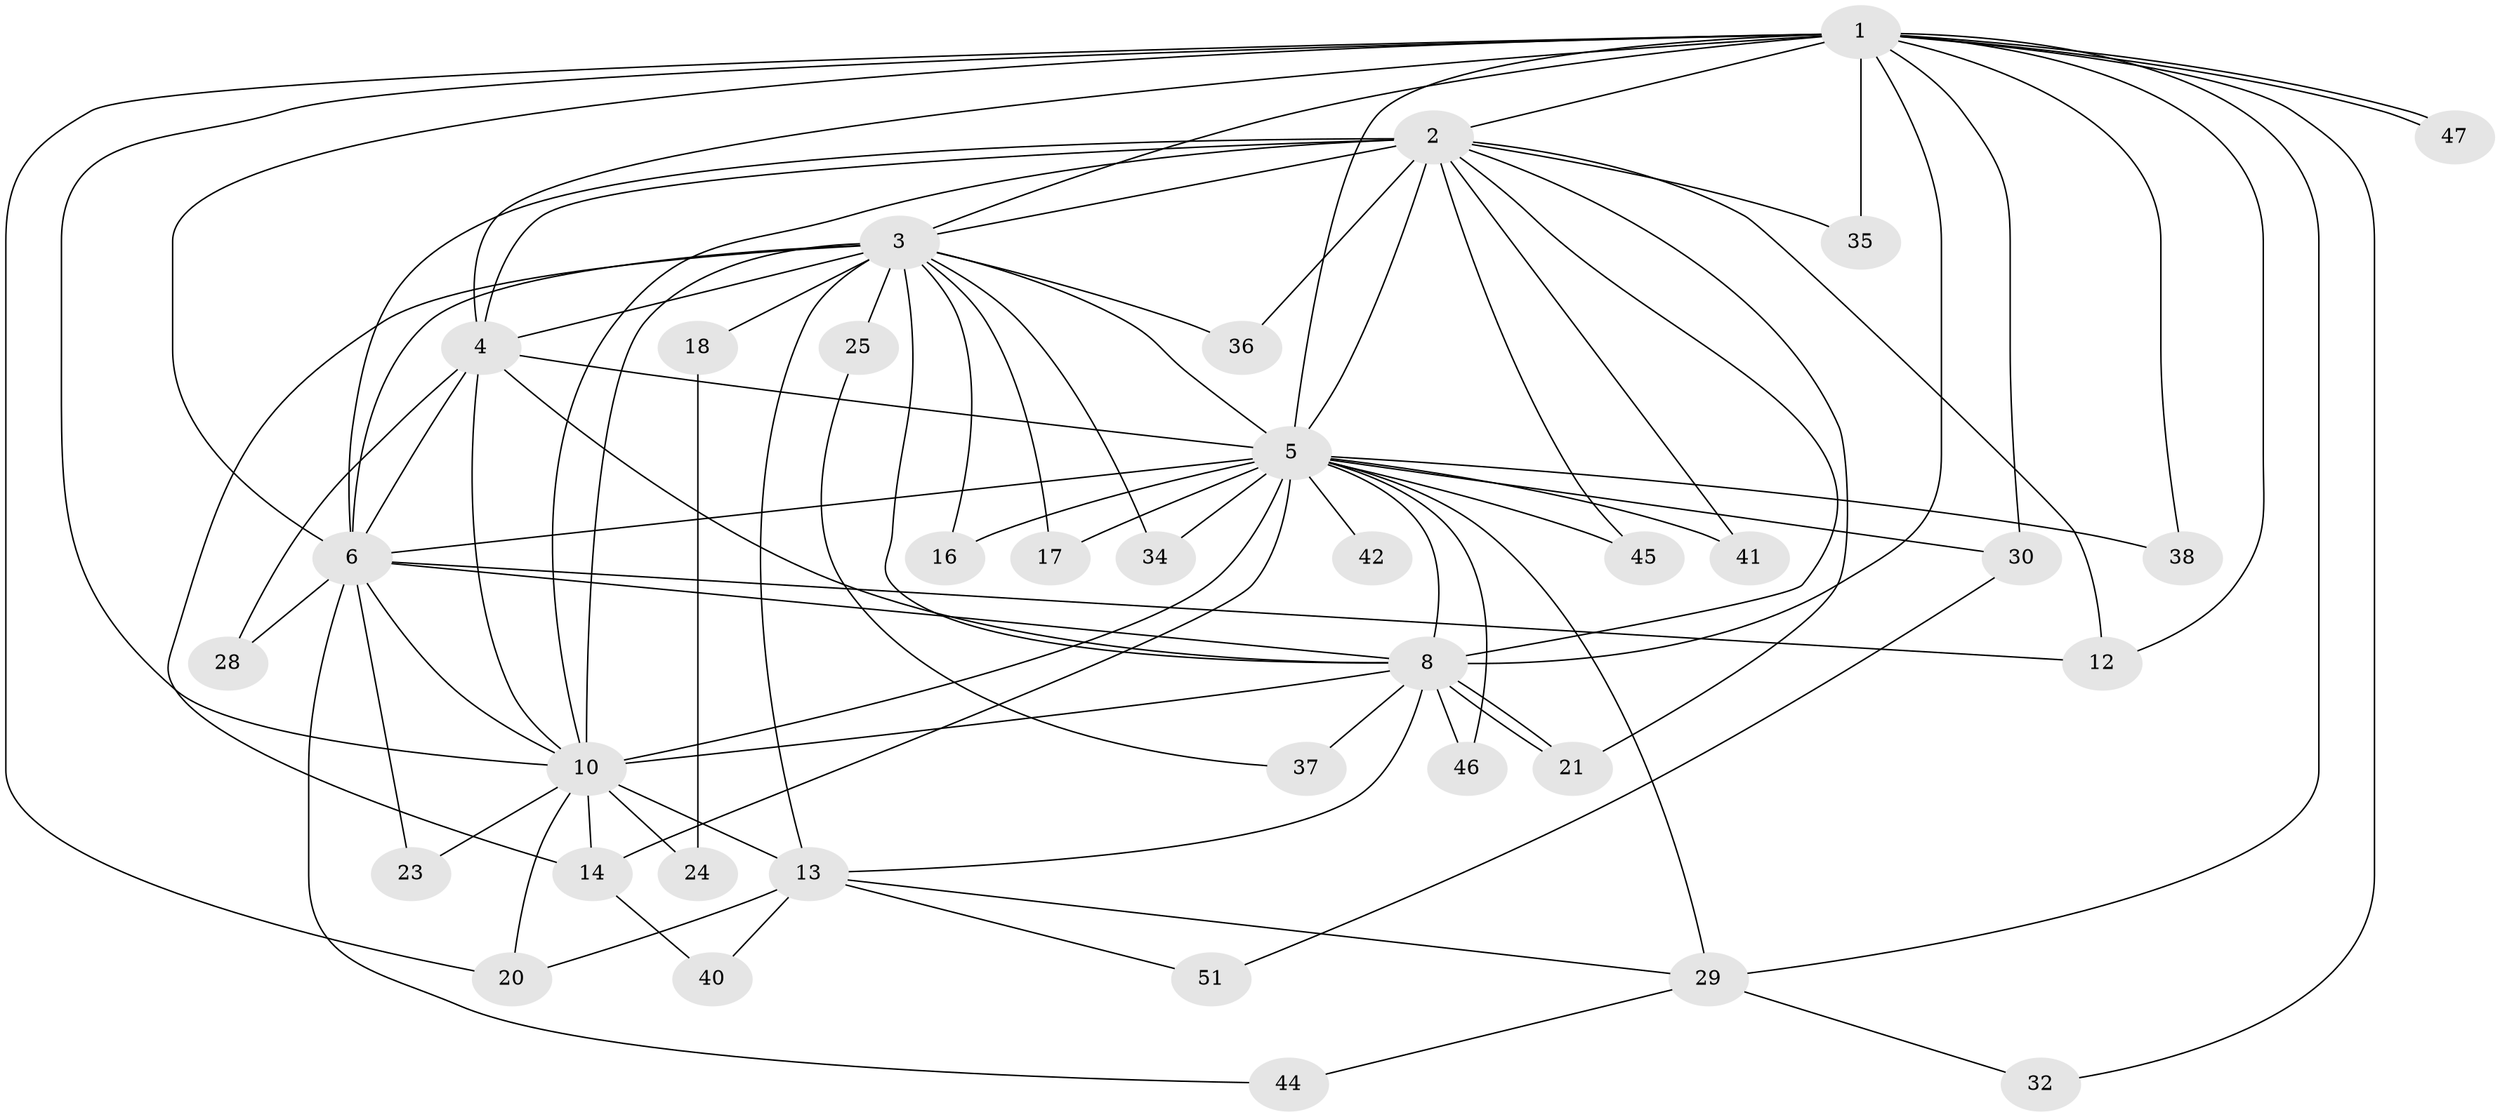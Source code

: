 // original degree distribution, {21: 0.0196078431372549, 17: 0.0392156862745098, 13: 0.0392156862745098, 11: 0.0196078431372549, 14: 0.0392156862745098, 16: 0.0392156862745098, 2: 0.5882352941176471, 3: 0.13725490196078433, 7: 0.0196078431372549, 4: 0.0196078431372549, 5: 0.0392156862745098}
// Generated by graph-tools (version 1.1) at 2025/41/03/06/25 10:41:35]
// undirected, 36 vertices, 87 edges
graph export_dot {
graph [start="1"]
  node [color=gray90,style=filled];
  1 [super="+31"];
  2 [super="+11"];
  3 [super="+9"];
  4 [super="+49"];
  5 [super="+7"];
  6 [super="+19"];
  8 [super="+48"];
  10 [super="+22"];
  12 [super="+26"];
  13 [super="+15"];
  14 [super="+43"];
  16;
  17;
  18 [super="+27"];
  20 [super="+39"];
  21 [super="+50"];
  23;
  24;
  25;
  28;
  29 [super="+33"];
  30;
  32;
  34;
  35;
  36;
  37;
  38;
  40;
  41;
  42;
  44;
  45;
  46;
  47;
  51;
  1 -- 2 [weight=2];
  1 -- 3 [weight=2];
  1 -- 4;
  1 -- 5 [weight=2];
  1 -- 6;
  1 -- 8 [weight=3];
  1 -- 10;
  1 -- 12;
  1 -- 20;
  1 -- 29;
  1 -- 30;
  1 -- 32;
  1 -- 35;
  1 -- 38;
  1 -- 47;
  1 -- 47;
  2 -- 3 [weight=2];
  2 -- 4;
  2 -- 5 [weight=2];
  2 -- 6;
  2 -- 8;
  2 -- 10 [weight=2];
  2 -- 12;
  2 -- 35;
  2 -- 36;
  2 -- 41;
  2 -- 45;
  2 -- 21;
  3 -- 4 [weight=3];
  3 -- 5 [weight=4];
  3 -- 6 [weight=3];
  3 -- 8 [weight=2];
  3 -- 10 [weight=2];
  3 -- 13;
  3 -- 17;
  3 -- 18 [weight=2];
  3 -- 25 [weight=2];
  3 -- 34;
  3 -- 36;
  3 -- 14;
  3 -- 16;
  4 -- 5 [weight=2];
  4 -- 6;
  4 -- 8;
  4 -- 10;
  4 -- 28;
  5 -- 6 [weight=2];
  5 -- 8 [weight=2];
  5 -- 10 [weight=2];
  5 -- 16;
  5 -- 17;
  5 -- 34;
  5 -- 45;
  5 -- 38;
  5 -- 41;
  5 -- 42;
  5 -- 46;
  5 -- 30;
  5 -- 14;
  5 -- 29;
  6 -- 8;
  6 -- 10;
  6 -- 28;
  6 -- 44;
  6 -- 12;
  6 -- 23;
  8 -- 10;
  8 -- 21;
  8 -- 21;
  8 -- 37;
  8 -- 46;
  8 -- 13;
  10 -- 13;
  10 -- 14;
  10 -- 20;
  10 -- 23;
  10 -- 24;
  13 -- 29;
  13 -- 40;
  13 -- 51;
  13 -- 20;
  14 -- 40;
  18 -- 24;
  25 -- 37;
  29 -- 32;
  29 -- 44;
  30 -- 51;
}
